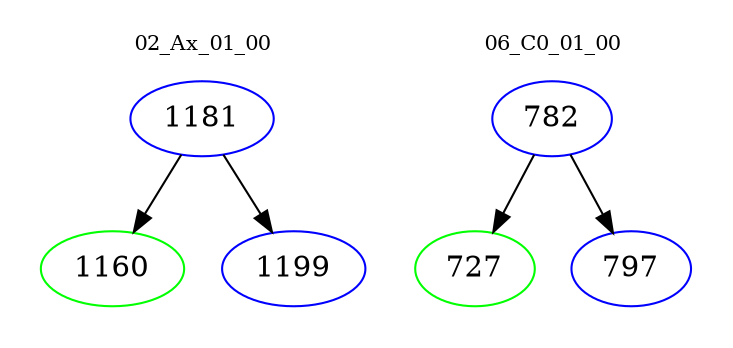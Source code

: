 digraph{
subgraph cluster_0 {
color = white
label = "02_Ax_01_00";
fontsize=10;
T0_1181 [label="1181", color="blue"]
T0_1181 -> T0_1160 [color="black"]
T0_1160 [label="1160", color="green"]
T0_1181 -> T0_1199 [color="black"]
T0_1199 [label="1199", color="blue"]
}
subgraph cluster_1 {
color = white
label = "06_C0_01_00";
fontsize=10;
T1_782 [label="782", color="blue"]
T1_782 -> T1_727 [color="black"]
T1_727 [label="727", color="green"]
T1_782 -> T1_797 [color="black"]
T1_797 [label="797", color="blue"]
}
}
